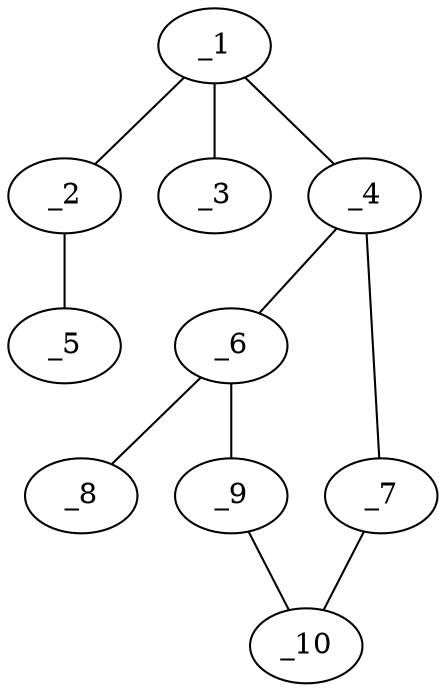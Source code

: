graph molid234490 {
	_1	 [charge=0,
		chem=1,
		symbol="C  ",
		x="3.7601",
		y="0.5194"];
	_2	 [charge=0,
		chem=4,
		symbol="N  ",
		x="4.6261",
		y="1.0194"];
	_1 -- _2	 [valence=1];
	_3	 [charge=0,
		chem=2,
		symbol="O  ",
		x="2.8941",
		y="1.0194"];
	_1 -- _3	 [valence=2];
	_4	 [charge=0,
		chem=1,
		symbol="C  ",
		x="3.7601",
		y="-0.4806"];
	_1 -- _4	 [valence=1];
	_5	 [charge=0,
		chem=4,
		symbol="N  ",
		x="4.6261",
		y="2.0194"];
	_2 -- _5	 [valence=1];
	_6	 [charge=0,
		chem=1,
		symbol="C  ",
		x="2.9511",
		y="-1.0684"];
	_4 -- _6	 [valence=1];
	_7	 [charge=0,
		chem=4,
		symbol="N  ",
		x="4.5691",
		y="-1.0684"];
	_4 -- _7	 [valence=2];
	_8	 [charge=0,
		chem=1,
		symbol="C  ",
		x=2,
		y="-0.7593"];
	_6 -- _8	 [valence=1];
	_9	 [charge=0,
		chem=4,
		symbol="N  ",
		x="3.2601",
		y="-2.0194"];
	_6 -- _9	 [valence=2];
	_10	 [charge=0,
		chem=2,
		symbol="O  ",
		x="4.2601",
		y="-2.0194"];
	_7 -- _10	 [valence=1];
	_9 -- _10	 [valence=1];
}
